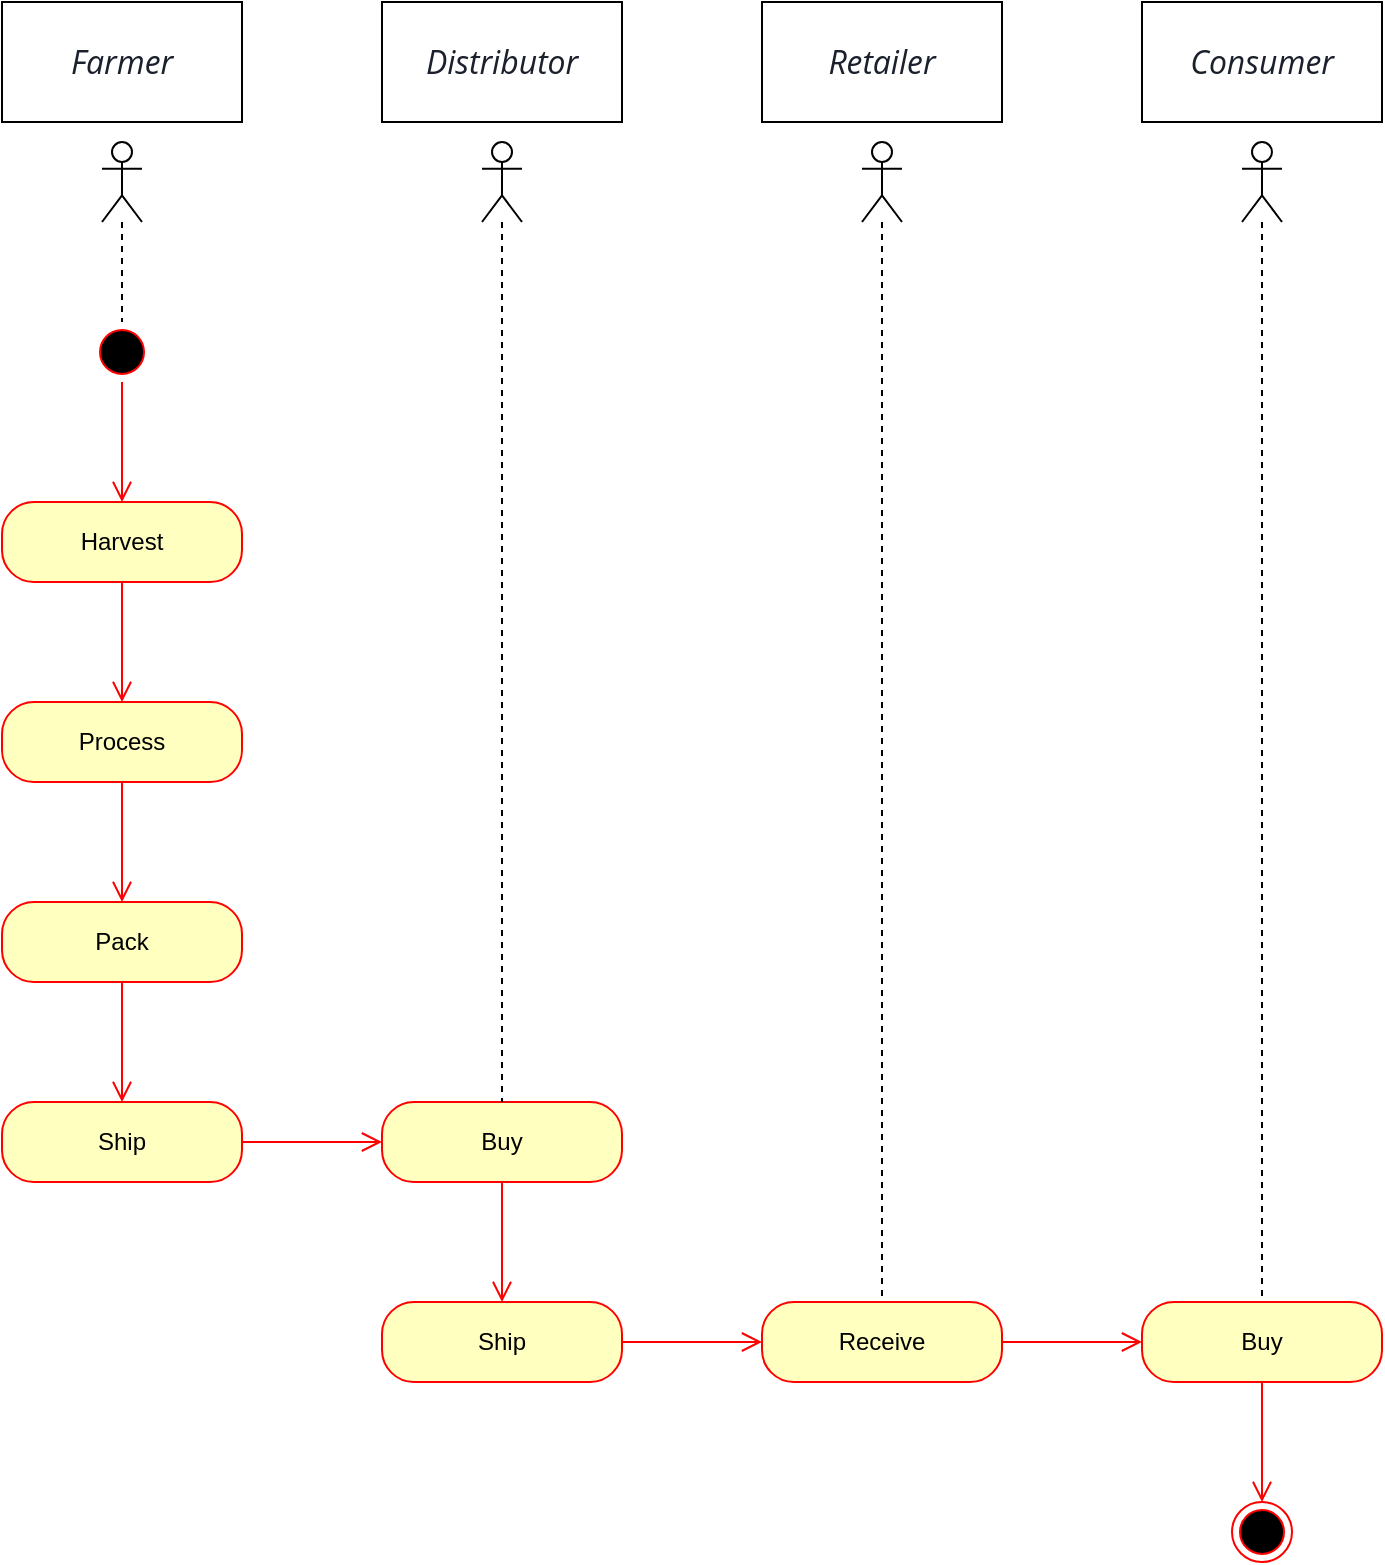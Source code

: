 <mxfile version="20.0.4" type="device"><diagram id="8DleZHnjCZ7ugw1uvkX_" name="Page-1"><mxGraphModel dx="1328" dy="802" grid="1" gridSize="10" guides="1" tooltips="1" connect="1" arrows="1" fold="1" page="1" pageScale="1" pageWidth="850" pageHeight="1100" math="0" shadow="0"><root><mxCell id="0"/><mxCell id="1" parent="0"/><mxCell id="RX6xuoZfd8WDdoSKxMgf-1" value="&lt;em style=&quot;box-sizing: border-box; border-width: 0px; border-style: solid; border-color: var(--chakra-colors-gray-200); overflow-wrap: break-word; color: rgb(26, 32, 44); font-family: &amp;quot;Open Sans&amp;quot;, sans-serif; font-size: 16px; text-align: left; background-color: rgb(255, 255, 255);&quot;&gt;Farmer&lt;/em&gt;" style="rounded=0;whiteSpace=wrap;html=1;" vertex="1" parent="1"><mxGeometry x="60" y="110" width="120" height="60" as="geometry"/></mxCell><mxCell id="RX6xuoZfd8WDdoSKxMgf-2" value="&lt;em style=&quot;box-sizing: border-box; border-width: 0px; border-style: solid; border-color: var(--chakra-colors-gray-200); overflow-wrap: break-word; color: rgb(26, 32, 44); font-family: &amp;quot;Open Sans&amp;quot;, sans-serif; font-size: 16px; text-align: left; background-color: rgb(255, 255, 255);&quot;&gt;Distributor&lt;/em&gt;" style="rounded=0;whiteSpace=wrap;html=1;" vertex="1" parent="1"><mxGeometry x="250" y="110" width="120" height="60" as="geometry"/></mxCell><mxCell id="RX6xuoZfd8WDdoSKxMgf-3" value="&lt;em style=&quot;box-sizing: border-box; border-width: 0px; border-style: solid; border-color: var(--chakra-colors-gray-200); overflow-wrap: break-word; color: rgb(26, 32, 44); font-family: &amp;quot;Open Sans&amp;quot;, sans-serif; font-size: 16px; text-align: left; background-color: rgb(255, 255, 255);&quot;&gt;Retailer&lt;/em&gt;" style="rounded=0;whiteSpace=wrap;html=1;" vertex="1" parent="1"><mxGeometry x="440" y="110" width="120" height="60" as="geometry"/></mxCell><mxCell id="RX6xuoZfd8WDdoSKxMgf-4" value="&lt;em style=&quot;box-sizing: border-box; border-width: 0px; border-style: solid; border-color: var(--chakra-colors-gray-200); overflow-wrap: break-word; color: rgb(26, 32, 44); font-family: &amp;quot;Open Sans&amp;quot;, sans-serif; font-size: 16px; text-align: left; background-color: rgb(255, 255, 255);&quot;&gt;Consumer&lt;/em&gt;" style="rounded=0;whiteSpace=wrap;html=1;" vertex="1" parent="1"><mxGeometry x="630" y="110" width="120" height="60" as="geometry"/></mxCell><mxCell id="RX6xuoZfd8WDdoSKxMgf-5" value="" style="ellipse;html=1;shape=startState;fillColor=#000000;strokeColor=#ff0000;" vertex="1" parent="1"><mxGeometry x="105" y="270" width="30" height="30" as="geometry"/></mxCell><mxCell id="RX6xuoZfd8WDdoSKxMgf-6" value="" style="edgeStyle=orthogonalEdgeStyle;html=1;verticalAlign=bottom;endArrow=open;endSize=8;strokeColor=#ff0000;rounded=0;" edge="1" source="RX6xuoZfd8WDdoSKxMgf-5" parent="1"><mxGeometry relative="1" as="geometry"><mxPoint x="120" y="360" as="targetPoint"/></mxGeometry></mxCell><mxCell id="RX6xuoZfd8WDdoSKxMgf-10" value="" style="edgeStyle=orthogonalEdgeStyle;html=1;verticalAlign=bottom;endArrow=open;endSize=8;strokeColor=#ff0000;rounded=0;" edge="1" parent="1"><mxGeometry relative="1" as="geometry"><mxPoint x="120" y="460" as="targetPoint"/><mxPoint x="120" y="400" as="sourcePoint"/></mxGeometry></mxCell><mxCell id="RX6xuoZfd8WDdoSKxMgf-11" value="Process" style="rounded=1;whiteSpace=wrap;html=1;arcSize=40;fontColor=#000000;fillColor=#ffffc0;strokeColor=#ff0000;" vertex="1" parent="1"><mxGeometry x="60" y="460" width="120" height="40" as="geometry"/></mxCell><mxCell id="RX6xuoZfd8WDdoSKxMgf-12" value="" style="edgeStyle=orthogonalEdgeStyle;html=1;verticalAlign=bottom;endArrow=open;endSize=8;strokeColor=#ff0000;rounded=0;" edge="1" source="RX6xuoZfd8WDdoSKxMgf-11" parent="1"><mxGeometry relative="1" as="geometry"><mxPoint x="120" y="560" as="targetPoint"/></mxGeometry></mxCell><mxCell id="RX6xuoZfd8WDdoSKxMgf-13" value="Harvest" style="rounded=1;whiteSpace=wrap;html=1;arcSize=40;fontColor=#000000;fillColor=#ffffc0;strokeColor=#ff0000;" vertex="1" parent="1"><mxGeometry x="60" y="360" width="120" height="40" as="geometry"/></mxCell><mxCell id="RX6xuoZfd8WDdoSKxMgf-14" value="Pack" style="rounded=1;whiteSpace=wrap;html=1;arcSize=40;fontColor=#000000;fillColor=#ffffc0;strokeColor=#ff0000;" vertex="1" parent="1"><mxGeometry x="60" y="560" width="120" height="40" as="geometry"/></mxCell><mxCell id="RX6xuoZfd8WDdoSKxMgf-15" value="" style="edgeStyle=orthogonalEdgeStyle;html=1;verticalAlign=bottom;endArrow=open;endSize=8;strokeColor=#ff0000;rounded=0;entryX=0.5;entryY=0;entryDx=0;entryDy=0;" edge="1" source="RX6xuoZfd8WDdoSKxMgf-14" parent="1" target="RX6xuoZfd8WDdoSKxMgf-18"><mxGeometry relative="1" as="geometry"><mxPoint x="120" y="660" as="targetPoint"/></mxGeometry></mxCell><mxCell id="RX6xuoZfd8WDdoSKxMgf-18" value="Ship" style="rounded=1;whiteSpace=wrap;html=1;arcSize=40;fontColor=#000000;fillColor=#ffffc0;strokeColor=#ff0000;" vertex="1" parent="1"><mxGeometry x="60" y="660" width="120" height="40" as="geometry"/></mxCell><mxCell id="RX6xuoZfd8WDdoSKxMgf-19" value="" style="edgeStyle=orthogonalEdgeStyle;html=1;verticalAlign=bottom;endArrow=open;endSize=8;strokeColor=#ff0000;rounded=0;entryX=0;entryY=0.5;entryDx=0;entryDy=0;" edge="1" source="RX6xuoZfd8WDdoSKxMgf-18" parent="1"><mxGeometry relative="1" as="geometry"><mxPoint x="250" y="680" as="targetPoint"/></mxGeometry></mxCell><mxCell id="RX6xuoZfd8WDdoSKxMgf-22" value="Buy" style="rounded=1;whiteSpace=wrap;html=1;arcSize=40;fontColor=#000000;fillColor=#ffffc0;strokeColor=#ff0000;" vertex="1" parent="1"><mxGeometry x="250" y="660" width="120" height="40" as="geometry"/></mxCell><mxCell id="RX6xuoZfd8WDdoSKxMgf-23" value="" style="edgeStyle=orthogonalEdgeStyle;html=1;verticalAlign=bottom;endArrow=open;endSize=8;strokeColor=#ff0000;rounded=0;" edge="1" source="RX6xuoZfd8WDdoSKxMgf-22" parent="1"><mxGeometry relative="1" as="geometry"><mxPoint x="310" y="760" as="targetPoint"/></mxGeometry></mxCell><mxCell id="RX6xuoZfd8WDdoSKxMgf-24" value="Ship" style="rounded=1;whiteSpace=wrap;html=1;arcSize=40;fontColor=#000000;fillColor=#ffffc0;strokeColor=#ff0000;" vertex="1" parent="1"><mxGeometry x="250" y="760" width="120" height="40" as="geometry"/></mxCell><mxCell id="RX6xuoZfd8WDdoSKxMgf-25" value="" style="edgeStyle=orthogonalEdgeStyle;html=1;verticalAlign=bottom;endArrow=open;endSize=8;strokeColor=#ff0000;rounded=0;entryX=0;entryY=0.5;entryDx=0;entryDy=0;" edge="1" source="RX6xuoZfd8WDdoSKxMgf-24" parent="1" target="RX6xuoZfd8WDdoSKxMgf-26"><mxGeometry relative="1" as="geometry"><mxPoint x="310" y="860" as="targetPoint"/></mxGeometry></mxCell><mxCell id="RX6xuoZfd8WDdoSKxMgf-26" value="Receive" style="rounded=1;whiteSpace=wrap;html=1;arcSize=40;fontColor=#000000;fillColor=#ffffc0;strokeColor=#ff0000;" vertex="1" parent="1"><mxGeometry x="440" y="760" width="120" height="40" as="geometry"/></mxCell><mxCell id="RX6xuoZfd8WDdoSKxMgf-27" value="" style="edgeStyle=orthogonalEdgeStyle;html=1;verticalAlign=bottom;endArrow=open;endSize=8;strokeColor=#ff0000;rounded=0;entryX=0;entryY=0.5;entryDx=0;entryDy=0;" edge="1" source="RX6xuoZfd8WDdoSKxMgf-26" parent="1" target="RX6xuoZfd8WDdoSKxMgf-28"><mxGeometry relative="1" as="geometry"><mxPoint x="500" y="860" as="targetPoint"/></mxGeometry></mxCell><mxCell id="RX6xuoZfd8WDdoSKxMgf-28" value="Buy" style="rounded=1;whiteSpace=wrap;html=1;arcSize=40;fontColor=#000000;fillColor=#ffffc0;strokeColor=#ff0000;" vertex="1" parent="1"><mxGeometry x="630" y="760" width="120" height="40" as="geometry"/></mxCell><mxCell id="RX6xuoZfd8WDdoSKxMgf-29" value="" style="edgeStyle=orthogonalEdgeStyle;html=1;verticalAlign=bottom;endArrow=open;endSize=8;strokeColor=#ff0000;rounded=0;" edge="1" source="RX6xuoZfd8WDdoSKxMgf-28" parent="1"><mxGeometry relative="1" as="geometry"><mxPoint x="690" y="860" as="targetPoint"/></mxGeometry></mxCell><mxCell id="RX6xuoZfd8WDdoSKxMgf-30" value="" style="ellipse;html=1;shape=endState;fillColor=#000000;strokeColor=#ff0000;" vertex="1" parent="1"><mxGeometry x="675" y="860" width="30" height="30" as="geometry"/></mxCell><mxCell id="RX6xuoZfd8WDdoSKxMgf-31" value="" style="shape=umlLifeline;participant=umlActor;perimeter=lifelinePerimeter;whiteSpace=wrap;html=1;container=1;collapsible=0;recursiveResize=0;verticalAlign=top;spacingTop=36;outlineConnect=0;" vertex="1" parent="1"><mxGeometry x="300" y="180" width="20" height="480" as="geometry"/></mxCell><mxCell id="RX6xuoZfd8WDdoSKxMgf-32" value="" style="shape=umlLifeline;participant=umlActor;perimeter=lifelinePerimeter;whiteSpace=wrap;html=1;container=1;collapsible=0;recursiveResize=0;verticalAlign=top;spacingTop=36;outlineConnect=0;" vertex="1" parent="1"><mxGeometry x="110" y="180" width="20" height="90" as="geometry"/></mxCell><mxCell id="RX6xuoZfd8WDdoSKxMgf-33" value="" style="shape=umlLifeline;participant=umlActor;perimeter=lifelinePerimeter;whiteSpace=wrap;html=1;container=1;collapsible=0;recursiveResize=0;verticalAlign=top;spacingTop=36;outlineConnect=0;" vertex="1" parent="1"><mxGeometry x="680" y="180" width="20" height="580" as="geometry"/></mxCell><mxCell id="RX6xuoZfd8WDdoSKxMgf-34" value="" style="shape=umlLifeline;participant=umlActor;perimeter=lifelinePerimeter;whiteSpace=wrap;html=1;container=1;collapsible=0;recursiveResize=0;verticalAlign=top;spacingTop=36;outlineConnect=0;" vertex="1" parent="1"><mxGeometry x="490" y="180" width="20" height="580" as="geometry"/></mxCell></root></mxGraphModel></diagram></mxfile>